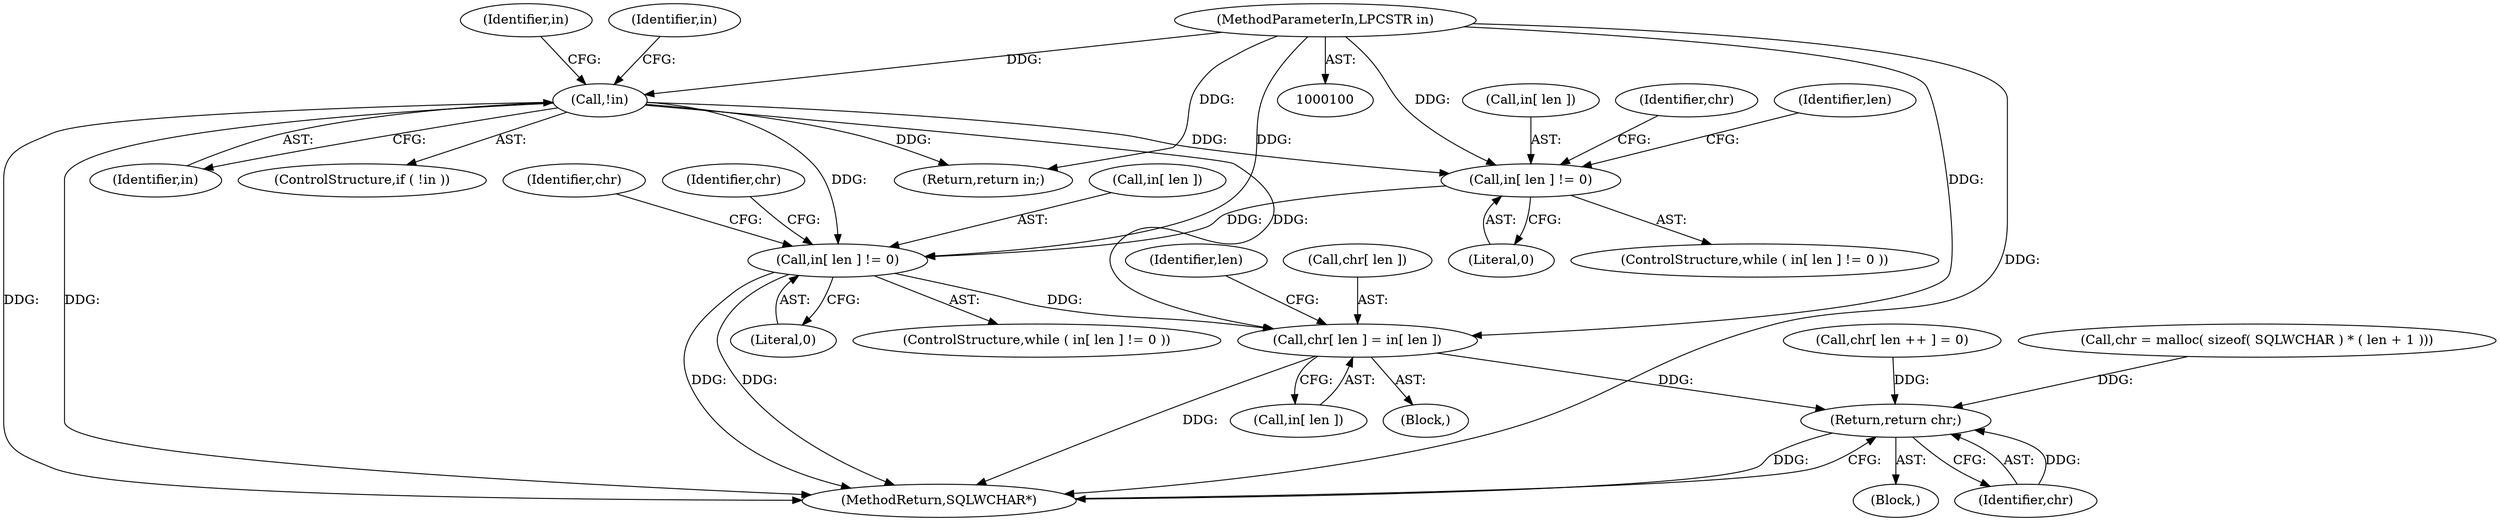 digraph "0_unixODBC_45ef78e037f578b15fc58938a3a3251655e71d6f#diff-d52750c7ba4e594410438569d8e2963aL24_5@array" {
"1000136" [label="(Call,in[ len ] != 0)"];
"1000115" [label="(Call,in[ len ] != 0)"];
"1000109" [label="(Call,!in)"];
"1000101" [label="(MethodParameterIn,LPCSTR in)"];
"1000142" [label="(Call,chr[ len ] = in[ len ])"];
"1000157" [label="(Return,return chr;)"];
"1000108" [label="(ControlStructure,if ( !in ))"];
"1000116" [label="(Call,in[ len ])"];
"1000114" [label="(ControlStructure,while ( in[ len ] != 0 ))"];
"1000112" [label="(Return,return in;)"];
"1000124" [label="(Identifier,chr)"];
"1000102" [label="(Block,)"];
"1000141" [label="(Block,)"];
"1000159" [label="(MethodReturn,SQLWCHAR*)"];
"1000142" [label="(Call,chr[ len ] = in[ len ])"];
"1000110" [label="(Identifier,in)"];
"1000140" [label="(Literal,0)"];
"1000119" [label="(Literal,0)"];
"1000158" [label="(Identifier,chr)"];
"1000151" [label="(Call,chr[ len ++ ] = 0)"];
"1000150" [label="(Identifier,len)"];
"1000135" [label="(ControlStructure,while ( in[ len ] != 0 ))"];
"1000101" [label="(MethodParameterIn,LPCSTR in)"];
"1000117" [label="(Identifier,in)"];
"1000122" [label="(Identifier,len)"];
"1000123" [label="(Call,chr = malloc( sizeof( SQLWCHAR ) * ( len + 1 )))"];
"1000109" [label="(Call,!in)"];
"1000153" [label="(Identifier,chr)"];
"1000115" [label="(Call,in[ len ] != 0)"];
"1000157" [label="(Return,return chr;)"];
"1000144" [label="(Identifier,chr)"];
"1000146" [label="(Call,in[ len ])"];
"1000137" [label="(Call,in[ len ])"];
"1000113" [label="(Identifier,in)"];
"1000136" [label="(Call,in[ len ] != 0)"];
"1000143" [label="(Call,chr[ len ])"];
"1000136" -> "1000135"  [label="AST: "];
"1000136" -> "1000140"  [label="CFG: "];
"1000137" -> "1000136"  [label="AST: "];
"1000140" -> "1000136"  [label="AST: "];
"1000144" -> "1000136"  [label="CFG: "];
"1000153" -> "1000136"  [label="CFG: "];
"1000136" -> "1000159"  [label="DDG: "];
"1000136" -> "1000159"  [label="DDG: "];
"1000115" -> "1000136"  [label="DDG: "];
"1000109" -> "1000136"  [label="DDG: "];
"1000101" -> "1000136"  [label="DDG: "];
"1000136" -> "1000142"  [label="DDG: "];
"1000115" -> "1000114"  [label="AST: "];
"1000115" -> "1000119"  [label="CFG: "];
"1000116" -> "1000115"  [label="AST: "];
"1000119" -> "1000115"  [label="AST: "];
"1000122" -> "1000115"  [label="CFG: "];
"1000124" -> "1000115"  [label="CFG: "];
"1000109" -> "1000115"  [label="DDG: "];
"1000101" -> "1000115"  [label="DDG: "];
"1000109" -> "1000108"  [label="AST: "];
"1000109" -> "1000110"  [label="CFG: "];
"1000110" -> "1000109"  [label="AST: "];
"1000113" -> "1000109"  [label="CFG: "];
"1000117" -> "1000109"  [label="CFG: "];
"1000109" -> "1000159"  [label="DDG: "];
"1000109" -> "1000159"  [label="DDG: "];
"1000101" -> "1000109"  [label="DDG: "];
"1000109" -> "1000112"  [label="DDG: "];
"1000109" -> "1000142"  [label="DDG: "];
"1000101" -> "1000100"  [label="AST: "];
"1000101" -> "1000159"  [label="DDG: "];
"1000101" -> "1000112"  [label="DDG: "];
"1000101" -> "1000142"  [label="DDG: "];
"1000142" -> "1000141"  [label="AST: "];
"1000142" -> "1000146"  [label="CFG: "];
"1000143" -> "1000142"  [label="AST: "];
"1000146" -> "1000142"  [label="AST: "];
"1000150" -> "1000142"  [label="CFG: "];
"1000142" -> "1000159"  [label="DDG: "];
"1000142" -> "1000157"  [label="DDG: "];
"1000157" -> "1000102"  [label="AST: "];
"1000157" -> "1000158"  [label="CFG: "];
"1000158" -> "1000157"  [label="AST: "];
"1000159" -> "1000157"  [label="CFG: "];
"1000157" -> "1000159"  [label="DDG: "];
"1000158" -> "1000157"  [label="DDG: "];
"1000151" -> "1000157"  [label="DDG: "];
"1000123" -> "1000157"  [label="DDG: "];
}
